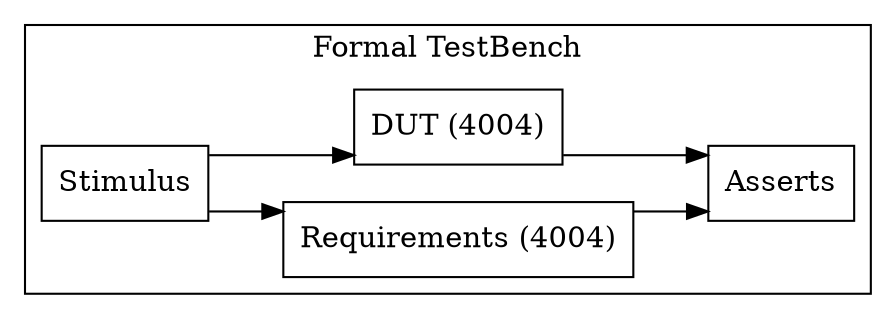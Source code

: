 digraph Project {
  // Introduction
  graph [rankdir = LR, splines=ortho];
  node[shape=record];

  // Blocks
  subgraph "cluster FormalTestBench" { label = "Formal TestBench";
    Stimulus[shape=box, label="Stimulus"];
    Requirements[shape=box, label="Requirements (4004)"];
    DUT[shape=box, label="DUT (4004)"];
    Asserts[shape=box, label="Asserts"];
  }

  // Sequence
  Stimulus -> Requirements;
  Stimulus -> DUT;
  Requirements -> Asserts;
  DUT -> Asserts;
}

